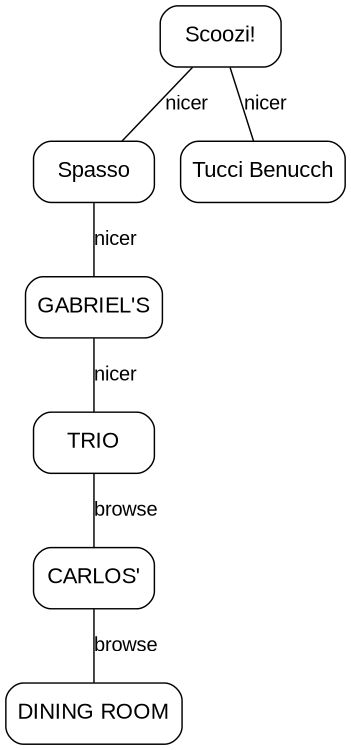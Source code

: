 graph g {
	/*rankdir = BT*/
	size="8,5"
	fontname = "Arial"
	margin=0.0002

	edge [
		fontname = "Arial"
	]

	node [
		shape = rectangle, 
		fontname = "Arial"
		fontsize = 15,
		width = 1.15,
		height = 0.58,
		style = "rounded,filled",
		fillcolor = white
	];
	/* Node definition */
	"0" [label="Scoozi!"]
"1" [label="Spasso"]
"2" [label="GABRIEL'S"]
"3" [label="TRIO"]
"4" [label="CARLOS'"]
"5" [label="Tucci Benucch"]
"6" [label="DINING ROOM"]
	/* Edge definition */
	"0" -- "1" [label="nicer"]
"1" -- "2" [label="nicer"]
"2" -- "3" [label="nicer"]
"3" -- "4" [label="browse"]
"0" -- "5" [label="nicer"]
"4" -- "6" [label="browse"]
}